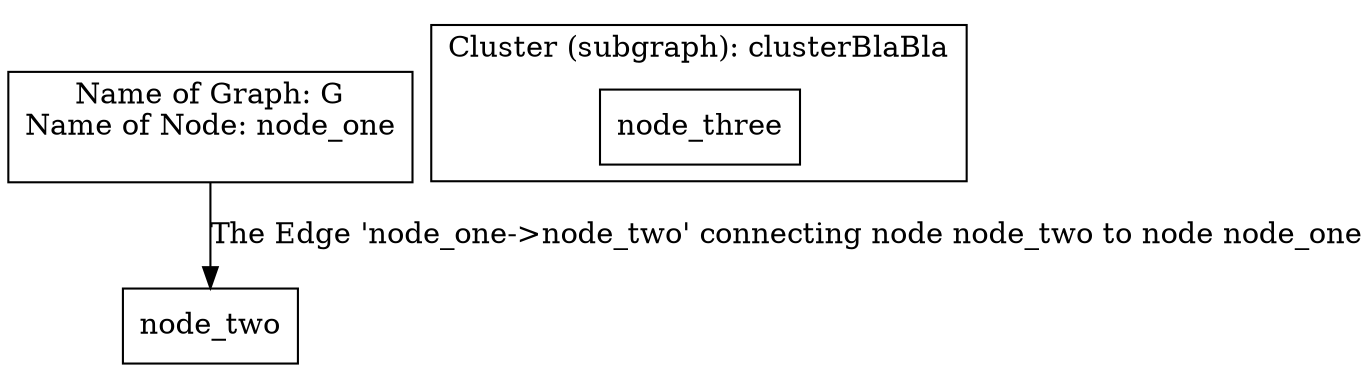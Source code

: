 digraph G {

  node [shape=box];

  node_one [ label="Name of Graph: \G\nName of Node: \N\n "    ];

  node_two;

  node_one -> node_two [label="The Edge '\E' connecting node \H to node \T"];

  subgraph clusterBlaBla {

    label="Cluster (subgraph): \G";

    node_three;

  };


}